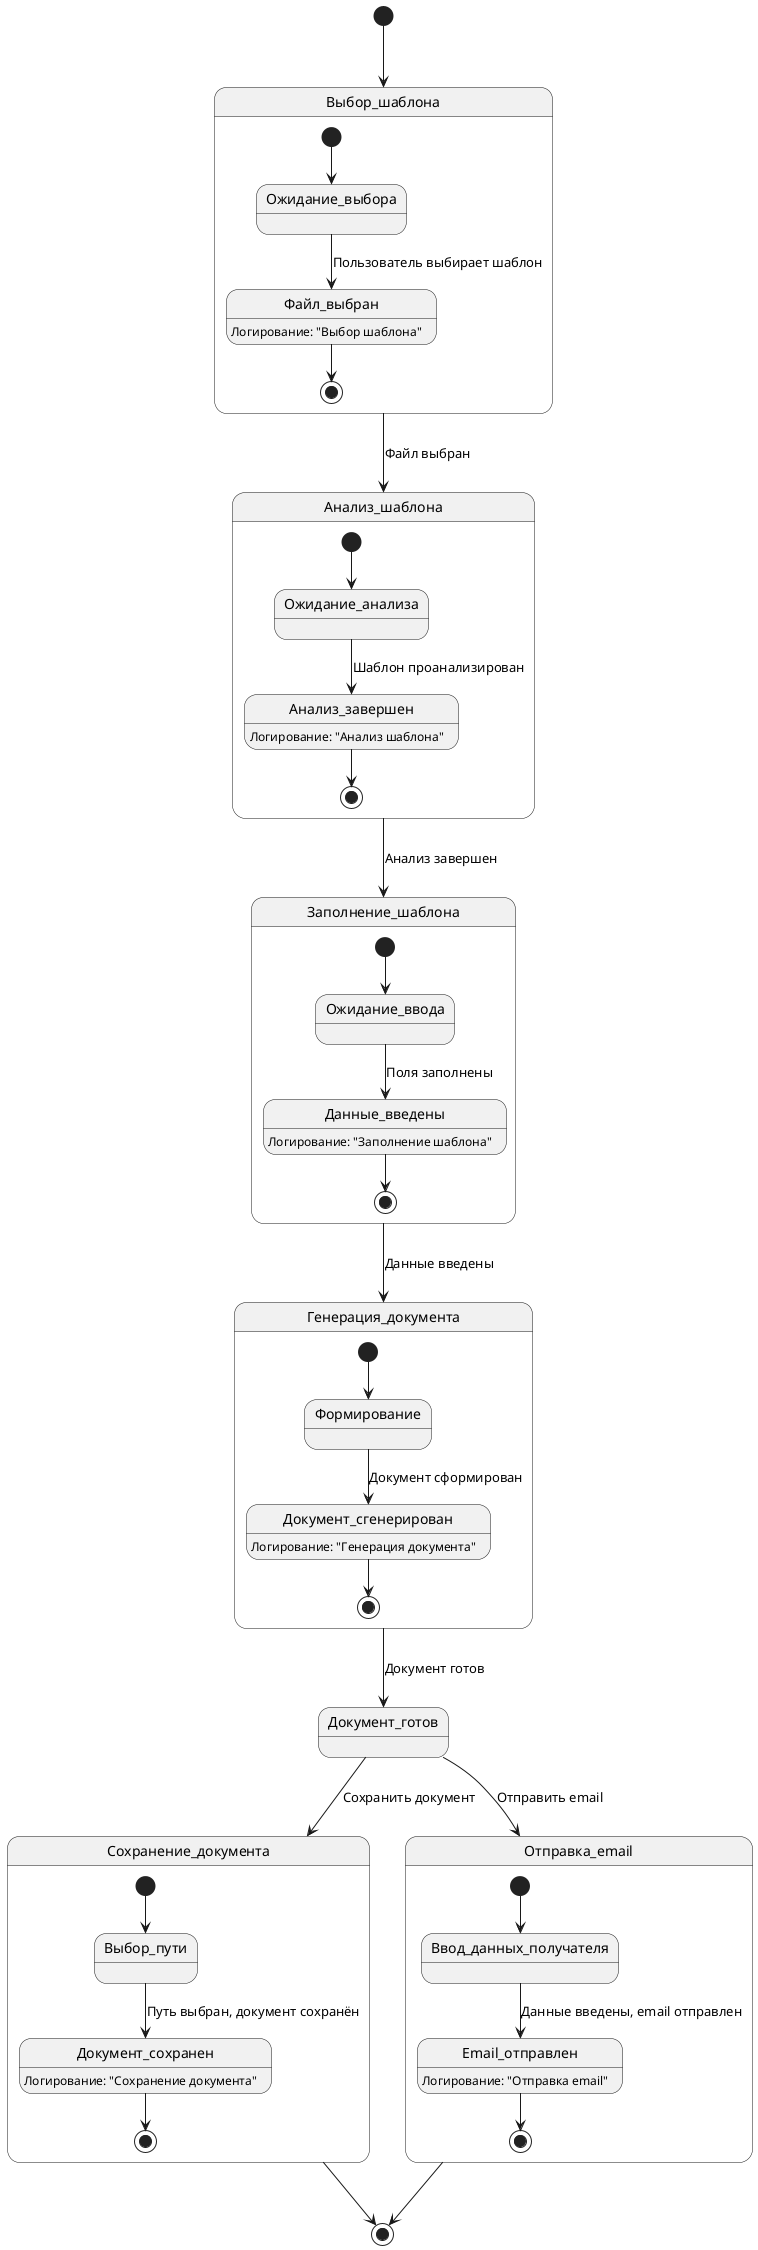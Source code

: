 ﻿@startuml
[*] --> Выбор_шаблона

state Выбор_шаблона {
  [*] --> Ожидание_выбора
  Ожидание_выбора --> Файл_выбран : Пользователь выбирает шаблон
  Файл_выбран : Логирование: "Выбор шаблона"
  Файл_выбран --> [*]
}

Выбор_шаблона --> Анализ_шаблона : Файл выбран

state Анализ_шаблона {
  [*] --> Ожидание_анализа
  Ожидание_анализа --> Анализ_завершен : Шаблон проанализирован
  Анализ_завершен : Логирование: "Анализ шаблона"
  Анализ_завершен --> [*]
}

Анализ_шаблона --> Заполнение_шаблона : Анализ завершен

state Заполнение_шаблона {
  [*] --> Ожидание_ввода
  Ожидание_ввода --> Данные_введены : Поля заполнены
  Данные_введены : Логирование: "Заполнение шаблона"
  Данные_введены --> [*]
}

Заполнение_шаблона --> Генерация_документа : Данные введены

state Генерация_документа {
  [*] --> Формирование
  Формирование --> Документ_сгенерирован : Документ сформирован
  Документ_сгенерирован : Логирование: "Генерация документа"
  Документ_сгенерирован --> [*]
}

Генерация_документа --> Документ_готов : Документ готов

' Из состояния "Документ готов" возможны два альтернативных пути:
Документ_готов --> Сохранение_документа : Сохранить документ
Документ_готов --> Отправка_email : Отправить email

state Сохранение_документа {
  [*] --> Выбор_пути
  Выбор_пути --> Документ_сохранен : Путь выбран, документ сохранён
  Документ_сохранен : Логирование: "Сохранение документа"
  Документ_сохранен --> [*]
}

state Отправка_email {
  [*] --> Ввод_данных_получателя
  Ввод_данных_получателя --> Email_отправлен : Данные введены, email отправлен
  Email_отправлен : Логирование: "Отправка email"
  Email_отправлен --> [*]
}

Сохранение_документа --> [*]
Отправка_email --> [*]

@enduml
